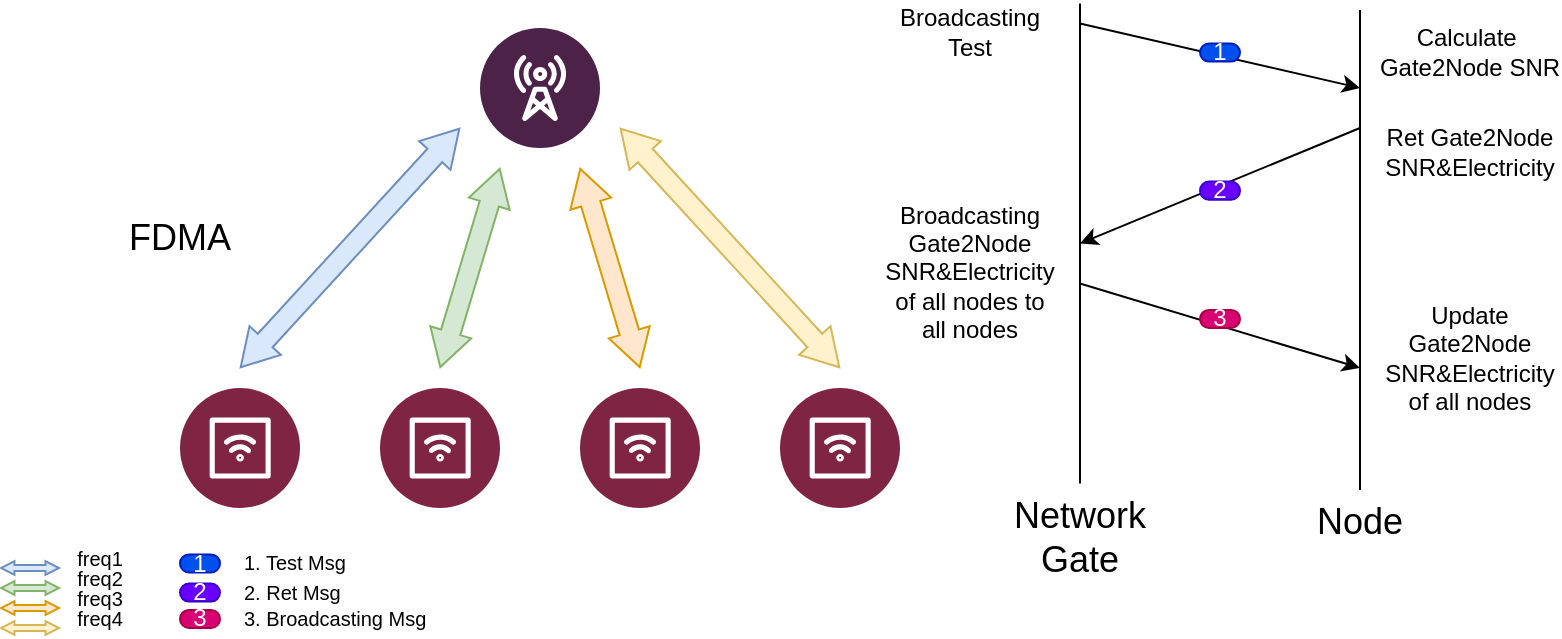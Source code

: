 <mxfile version="26.0.4">
  <diagram name="第 1 页" id="ieLeyJT_CJK5jCsGheTR">
    <mxGraphModel dx="977" dy="620" grid="1" gridSize="10" guides="1" tooltips="1" connect="1" arrows="1" fold="1" page="1" pageScale="1" pageWidth="827" pageHeight="1169" math="0" shadow="0">
      <root>
        <mxCell id="0" />
        <mxCell id="1" parent="0" />
        <mxCell id="GPMzGDfLv2LmJb7AhvG5-1" value="" style="verticalLabelPosition=bottom;aspect=fixed;html=1;shape=mxgraph.salesforce.iot2;" vertex="1" parent="1">
          <mxGeometry x="410" y="270" width="60" height="60" as="geometry" />
        </mxCell>
        <mxCell id="GPMzGDfLv2LmJb7AhvG5-2" value="" style="verticalLabelPosition=bottom;aspect=fixed;html=1;shape=mxgraph.salesforce.iot2;" vertex="1" parent="1">
          <mxGeometry x="110" y="270" width="60" height="60" as="geometry" />
        </mxCell>
        <mxCell id="GPMzGDfLv2LmJb7AhvG5-3" value="" style="verticalLabelPosition=bottom;aspect=fixed;html=1;shape=mxgraph.salesforce.iot2;" vertex="1" parent="1">
          <mxGeometry x="310" y="270" width="60" height="60" as="geometry" />
        </mxCell>
        <mxCell id="GPMzGDfLv2LmJb7AhvG5-4" value="" style="verticalLabelPosition=bottom;aspect=fixed;html=1;shape=mxgraph.salesforce.iot2;" vertex="1" parent="1">
          <mxGeometry x="210" y="270" width="60" height="60" as="geometry" />
        </mxCell>
        <mxCell id="GPMzGDfLv2LmJb7AhvG5-5" value="" style="verticalLabelPosition=bottom;aspect=fixed;html=1;shape=mxgraph.salesforce.communications2;" vertex="1" parent="1">
          <mxGeometry x="260" y="90" width="60" height="60" as="geometry" />
        </mxCell>
        <mxCell id="GPMzGDfLv2LmJb7AhvG5-12" value="" style="shape=flexArrow;endArrow=classic;startArrow=classic;html=1;rounded=0;startWidth=2.742;startSize=1.912;endWidth=2.742;endSize=1.912;fillColor=#dae8fc;strokeColor=#6c8ebf;width=3.04;" edge="1" parent="1">
          <mxGeometry width="100" height="100" relative="1" as="geometry">
            <mxPoint x="20" y="360" as="sourcePoint" />
            <mxPoint x="50" y="360" as="targetPoint" />
          </mxGeometry>
        </mxCell>
        <mxCell id="GPMzGDfLv2LmJb7AhvG5-13" value="" style="shape=flexArrow;endArrow=classic;startArrow=classic;html=1;rounded=0;startWidth=2.742;startSize=1.912;endWidth=2.742;endSize=1.912;fillColor=#d5e8d4;strokeColor=#82b366;width=3.04;" edge="1" parent="1">
          <mxGeometry width="100" height="100" relative="1" as="geometry">
            <mxPoint x="20" y="370" as="sourcePoint" />
            <mxPoint x="50" y="370" as="targetPoint" />
          </mxGeometry>
        </mxCell>
        <mxCell id="GPMzGDfLv2LmJb7AhvG5-14" value="" style="shape=flexArrow;endArrow=classic;startArrow=classic;html=1;rounded=0;startWidth=2.742;startSize=1.912;endWidth=2.742;endSize=1.912;fillColor=#ffe6cc;strokeColor=#d79b00;width=3.04;" edge="1" parent="1">
          <mxGeometry width="100" height="100" relative="1" as="geometry">
            <mxPoint x="20" y="380" as="sourcePoint" />
            <mxPoint x="50" y="380" as="targetPoint" />
          </mxGeometry>
        </mxCell>
        <mxCell id="GPMzGDfLv2LmJb7AhvG5-15" value="" style="shape=flexArrow;endArrow=classic;startArrow=classic;html=1;rounded=0;startWidth=2.742;startSize=1.912;endWidth=2.742;endSize=1.912;fillColor=#fff2cc;strokeColor=#d6b656;width=3.04;" edge="1" parent="1">
          <mxGeometry width="100" height="100" relative="1" as="geometry">
            <mxPoint x="20" y="390" as="sourcePoint" />
            <mxPoint x="50" y="390" as="targetPoint" />
          </mxGeometry>
        </mxCell>
        <mxCell id="GPMzGDfLv2LmJb7AhvG5-16" value="&lt;span style=&quot;font-size: 10px;&quot;&gt;freq1&lt;/span&gt;" style="text;html=1;align=center;verticalAlign=middle;whiteSpace=wrap;rounded=0;" vertex="1" parent="1">
          <mxGeometry x="60" y="350" width="20" height="10" as="geometry" />
        </mxCell>
        <mxCell id="GPMzGDfLv2LmJb7AhvG5-17" value="&lt;span style=&quot;font-size: 10px;&quot;&gt;freq2&lt;/span&gt;" style="text;html=1;align=center;verticalAlign=middle;whiteSpace=wrap;rounded=0;" vertex="1" parent="1">
          <mxGeometry x="60" y="360" width="20" height="10" as="geometry" />
        </mxCell>
        <mxCell id="GPMzGDfLv2LmJb7AhvG5-18" value="&lt;span style=&quot;font-size: 10px;&quot;&gt;freq3&lt;/span&gt;" style="text;html=1;align=center;verticalAlign=middle;whiteSpace=wrap;rounded=0;" vertex="1" parent="1">
          <mxGeometry x="60" y="370" width="20" height="10" as="geometry" />
        </mxCell>
        <mxCell id="GPMzGDfLv2LmJb7AhvG5-19" value="&lt;span style=&quot;font-size: 10px;&quot;&gt;freq4&lt;/span&gt;" style="text;html=1;align=center;verticalAlign=middle;whiteSpace=wrap;rounded=0;" vertex="1" parent="1">
          <mxGeometry x="60" y="380" width="20" height="10" as="geometry" />
        </mxCell>
        <mxCell id="GPMzGDfLv2LmJb7AhvG5-23" value="" style="shape=flexArrow;endArrow=classic;startArrow=classic;html=1;rounded=0;startWidth=10.286;startSize=5.714;endWidth=10.286;endSize=5.714;fillColor=#dae8fc;strokeColor=#6c8ebf;" edge="1" parent="1">
          <mxGeometry width="100" height="100" relative="1" as="geometry">
            <mxPoint x="140" y="260" as="sourcePoint" />
            <mxPoint x="250" y="140" as="targetPoint" />
          </mxGeometry>
        </mxCell>
        <mxCell id="GPMzGDfLv2LmJb7AhvG5-24" value="" style="shape=flexArrow;endArrow=classic;startArrow=classic;html=1;rounded=0;startWidth=10.286;startSize=5.714;endWidth=10.286;endSize=5.714;fillColor=#d5e8d4;strokeColor=#82b366;" edge="1" parent="1">
          <mxGeometry width="100" height="100" relative="1" as="geometry">
            <mxPoint x="240" y="260" as="sourcePoint" />
            <mxPoint x="270" y="160" as="targetPoint" />
          </mxGeometry>
        </mxCell>
        <mxCell id="GPMzGDfLv2LmJb7AhvG5-25" value="" style="shape=flexArrow;endArrow=classic;startArrow=classic;html=1;rounded=0;startWidth=10.286;startSize=5.714;endWidth=10.286;endSize=5.714;fillColor=#ffe6cc;strokeColor=#d79b00;" edge="1" parent="1">
          <mxGeometry width="100" height="100" relative="1" as="geometry">
            <mxPoint x="340" y="260" as="sourcePoint" />
            <mxPoint x="310" y="160" as="targetPoint" />
          </mxGeometry>
        </mxCell>
        <mxCell id="GPMzGDfLv2LmJb7AhvG5-26" value="" style="shape=flexArrow;endArrow=classic;startArrow=classic;html=1;rounded=0;startWidth=10.286;startSize=5.714;endWidth=10.286;endSize=5.714;fillColor=#fff2cc;strokeColor=#d6b656;" edge="1" parent="1">
          <mxGeometry width="100" height="100" relative="1" as="geometry">
            <mxPoint x="330" y="140" as="sourcePoint" />
            <mxPoint x="440" y="260" as="targetPoint" />
          </mxGeometry>
        </mxCell>
        <mxCell id="GPMzGDfLv2LmJb7AhvG5-27" value="2" style="html=1;dashed=0;whiteSpace=wrap;shape=mxgraph.dfd.start;fillColor=#6a00ff;strokeColor=#3700CC;fontColor=#ffffff;" vertex="1" parent="1">
          <mxGeometry x="110" y="367.73" width="20" height="9.06" as="geometry" />
        </mxCell>
        <mxCell id="GPMzGDfLv2LmJb7AhvG5-28" value="1" style="html=1;dashed=0;whiteSpace=wrap;shape=mxgraph.dfd.start;fillColor=#0050ef;strokeColor=#001DBC;fontColor=#ffffff;" vertex="1" parent="1">
          <mxGeometry x="110" y="353.2" width="20" height="9.06" as="geometry" />
        </mxCell>
        <mxCell id="GPMzGDfLv2LmJb7AhvG5-29" value="3" style="html=1;dashed=0;whiteSpace=wrap;shape=mxgraph.dfd.start;fillColor=#d80073;strokeColor=#A50040;fontColor=#ffffff;" vertex="1" parent="1">
          <mxGeometry x="110" y="380.94" width="20" height="9.06" as="geometry" />
        </mxCell>
        <mxCell id="GPMzGDfLv2LmJb7AhvG5-30" value="&lt;span style=&quot;font-size: 10px;&quot;&gt;1. Test Msg&lt;/span&gt;" style="text;html=1;align=left;verticalAlign=middle;whiteSpace=wrap;rounded=0;" vertex="1" parent="1">
          <mxGeometry x="140" y="352.26" width="70" height="10" as="geometry" />
        </mxCell>
        <mxCell id="GPMzGDfLv2LmJb7AhvG5-31" value="&lt;span style=&quot;font-size: 10px;&quot;&gt;2. Ret Msg&lt;/span&gt;" style="text;html=1;align=left;verticalAlign=middle;whiteSpace=wrap;rounded=0;" vertex="1" parent="1">
          <mxGeometry x="140" y="366.79" width="60" height="10" as="geometry" />
        </mxCell>
        <mxCell id="GPMzGDfLv2LmJb7AhvG5-32" value="&lt;span style=&quot;font-size: 10px;&quot;&gt;3. Broadcasting Msg&lt;/span&gt;" style="text;html=1;align=left;verticalAlign=middle;whiteSpace=wrap;rounded=0;" vertex="1" parent="1">
          <mxGeometry x="140" y="380" width="100" height="10" as="geometry" />
        </mxCell>
        <mxCell id="GPMzGDfLv2LmJb7AhvG5-33" value="&lt;font style=&quot;font-size: 18px;&quot;&gt;FDMA&lt;/font&gt;" style="text;html=1;align=center;verticalAlign=middle;whiteSpace=wrap;rounded=0;" vertex="1" parent="1">
          <mxGeometry x="80" y="180" width="60" height="30" as="geometry" />
        </mxCell>
        <mxCell id="GPMzGDfLv2LmJb7AhvG5-55" value="&lt;span style=&quot;font-size: 18px;&quot;&gt;Network&lt;/span&gt;&lt;div&gt;&lt;span style=&quot;font-size: 18px;&quot;&gt;Gate&lt;/span&gt;&lt;/div&gt;" style="text;html=1;align=center;verticalAlign=middle;whiteSpace=wrap;rounded=0;" vertex="1" parent="1">
          <mxGeometry x="530" y="330" width="60" height="30" as="geometry" />
        </mxCell>
        <mxCell id="GPMzGDfLv2LmJb7AhvG5-56" value="&lt;span style=&quot;font-size: 18px;&quot;&gt;Node&lt;/span&gt;" style="text;html=1;align=center;verticalAlign=middle;whiteSpace=wrap;rounded=0;" vertex="1" parent="1">
          <mxGeometry x="670" y="322.26" width="60" height="30" as="geometry" />
        </mxCell>
        <mxCell id="GPMzGDfLv2LmJb7AhvG5-57" value="" style="endArrow=classic;html=1;rounded=0;" edge="1" parent="1">
          <mxGeometry width="50" height="50" relative="1" as="geometry">
            <mxPoint x="560" y="87.74" as="sourcePoint" />
            <mxPoint x="700" y="120" as="targetPoint" />
          </mxGeometry>
        </mxCell>
        <mxCell id="GPMzGDfLv2LmJb7AhvG5-58" value="" style="endArrow=classic;html=1;rounded=0;" edge="1" parent="1">
          <mxGeometry width="50" height="50" relative="1" as="geometry">
            <mxPoint x="700" y="140" as="sourcePoint" />
            <mxPoint x="560" y="197.74" as="targetPoint" />
          </mxGeometry>
        </mxCell>
        <mxCell id="GPMzGDfLv2LmJb7AhvG5-59" value="" style="endArrow=none;html=1;rounded=0;" edge="1" parent="1">
          <mxGeometry width="50" height="50" relative="1" as="geometry">
            <mxPoint x="560" y="317.74" as="sourcePoint" />
            <mxPoint x="560" y="77.74" as="targetPoint" />
          </mxGeometry>
        </mxCell>
        <mxCell id="GPMzGDfLv2LmJb7AhvG5-60" value="" style="endArrow=none;html=1;rounded=0;" edge="1" parent="1">
          <mxGeometry width="50" height="50" relative="1" as="geometry">
            <mxPoint x="700" y="320.94" as="sourcePoint" />
            <mxPoint x="700" y="80.94" as="targetPoint" />
            <Array as="points">
              <mxPoint x="700" y="203.2" />
            </Array>
          </mxGeometry>
        </mxCell>
        <mxCell id="GPMzGDfLv2LmJb7AhvG5-61" value="1" style="html=1;dashed=0;whiteSpace=wrap;shape=mxgraph.dfd.start;fillColor=#0050ef;strokeColor=#001DBC;fontColor=#ffffff;" vertex="1" parent="1">
          <mxGeometry x="620" y="97.74" width="20" height="9.06" as="geometry" />
        </mxCell>
        <mxCell id="GPMzGDfLv2LmJb7AhvG5-63" value="2" style="html=1;dashed=0;whiteSpace=wrap;shape=mxgraph.dfd.start;fillColor=#6a00ff;strokeColor=#3700CC;fontColor=#ffffff;" vertex="1" parent="1">
          <mxGeometry x="620" y="166.8" width="20" height="9.06" as="geometry" />
        </mxCell>
        <mxCell id="GPMzGDfLv2LmJb7AhvG5-64" value="" style="endArrow=classic;html=1;rounded=0;" edge="1" parent="1">
          <mxGeometry width="50" height="50" relative="1" as="geometry">
            <mxPoint x="560" y="217.74" as="sourcePoint" />
            <mxPoint x="700" y="260" as="targetPoint" />
          </mxGeometry>
        </mxCell>
        <mxCell id="GPMzGDfLv2LmJb7AhvG5-65" value="3" style="html=1;dashed=0;whiteSpace=wrap;shape=mxgraph.dfd.start;fillColor=#d80073;strokeColor=#A50040;fontColor=#ffffff;" vertex="1" parent="1">
          <mxGeometry x="620" y="230.94" width="20" height="9.06" as="geometry" />
        </mxCell>
        <mxCell id="GPMzGDfLv2LmJb7AhvG5-66" value="&lt;span&gt;Calculate&amp;nbsp;&lt;/span&gt;&lt;div&gt;&lt;span&gt;Gate2Node&amp;nbsp;&lt;/span&gt;&lt;span style=&quot;background-color: transparent; color: light-dark(rgb(0, 0, 0), rgb(255, 255, 255));&quot;&gt;SNR&lt;/span&gt;&lt;/div&gt;" style="text;html=1;align=center;verticalAlign=middle;whiteSpace=wrap;rounded=0;fontSize=12;" vertex="1" parent="1">
          <mxGeometry x="710" y="87.27" width="90" height="30" as="geometry" />
        </mxCell>
        <mxCell id="GPMzGDfLv2LmJb7AhvG5-67" value="&lt;span&gt;Ret Gate2Node&lt;/span&gt;&lt;div&gt;&lt;span&gt;SNR&amp;amp;Electricity&lt;/span&gt;&lt;/div&gt;" style="text;html=1;align=center;verticalAlign=middle;whiteSpace=wrap;rounded=0;fontSize=12;" vertex="1" parent="1">
          <mxGeometry x="710" y="136.8" width="90" height="30" as="geometry" />
        </mxCell>
        <mxCell id="GPMzGDfLv2LmJb7AhvG5-68" value="&lt;span&gt;Broadcasting Gate2Node&lt;/span&gt;&lt;div&gt;&lt;span&gt;SNR&amp;amp;Electricity&lt;/span&gt;&lt;/div&gt;&lt;div&gt;of all nodes to all nodes&lt;/div&gt;" style="text;html=1;align=center;verticalAlign=middle;whiteSpace=wrap;rounded=0;fontSize=12;" vertex="1" parent="1">
          <mxGeometry x="460" y="196.8" width="90" height="30" as="geometry" />
        </mxCell>
        <mxCell id="GPMzGDfLv2LmJb7AhvG5-69" value="&lt;span&gt;Update&lt;/span&gt;&lt;div&gt;&lt;span&gt;Gate2Node&lt;/span&gt;&lt;div&gt;&lt;span&gt;SNR&amp;amp;Electricity&lt;/span&gt;&lt;/div&gt;&lt;div&gt;of all nodes&lt;/div&gt;&lt;/div&gt;" style="text;html=1;align=center;verticalAlign=middle;whiteSpace=wrap;rounded=0;fontSize=12;" vertex="1" parent="1">
          <mxGeometry x="710" y="240" width="90" height="30" as="geometry" />
        </mxCell>
        <mxCell id="GPMzGDfLv2LmJb7AhvG5-72" value="Broadcasting&lt;div&gt;Test&lt;/div&gt;" style="text;html=1;align=center;verticalAlign=middle;whiteSpace=wrap;rounded=0;fontSize=12;" vertex="1" parent="1">
          <mxGeometry x="460" y="76.8" width="90" height="30" as="geometry" />
        </mxCell>
      </root>
    </mxGraphModel>
  </diagram>
</mxfile>
